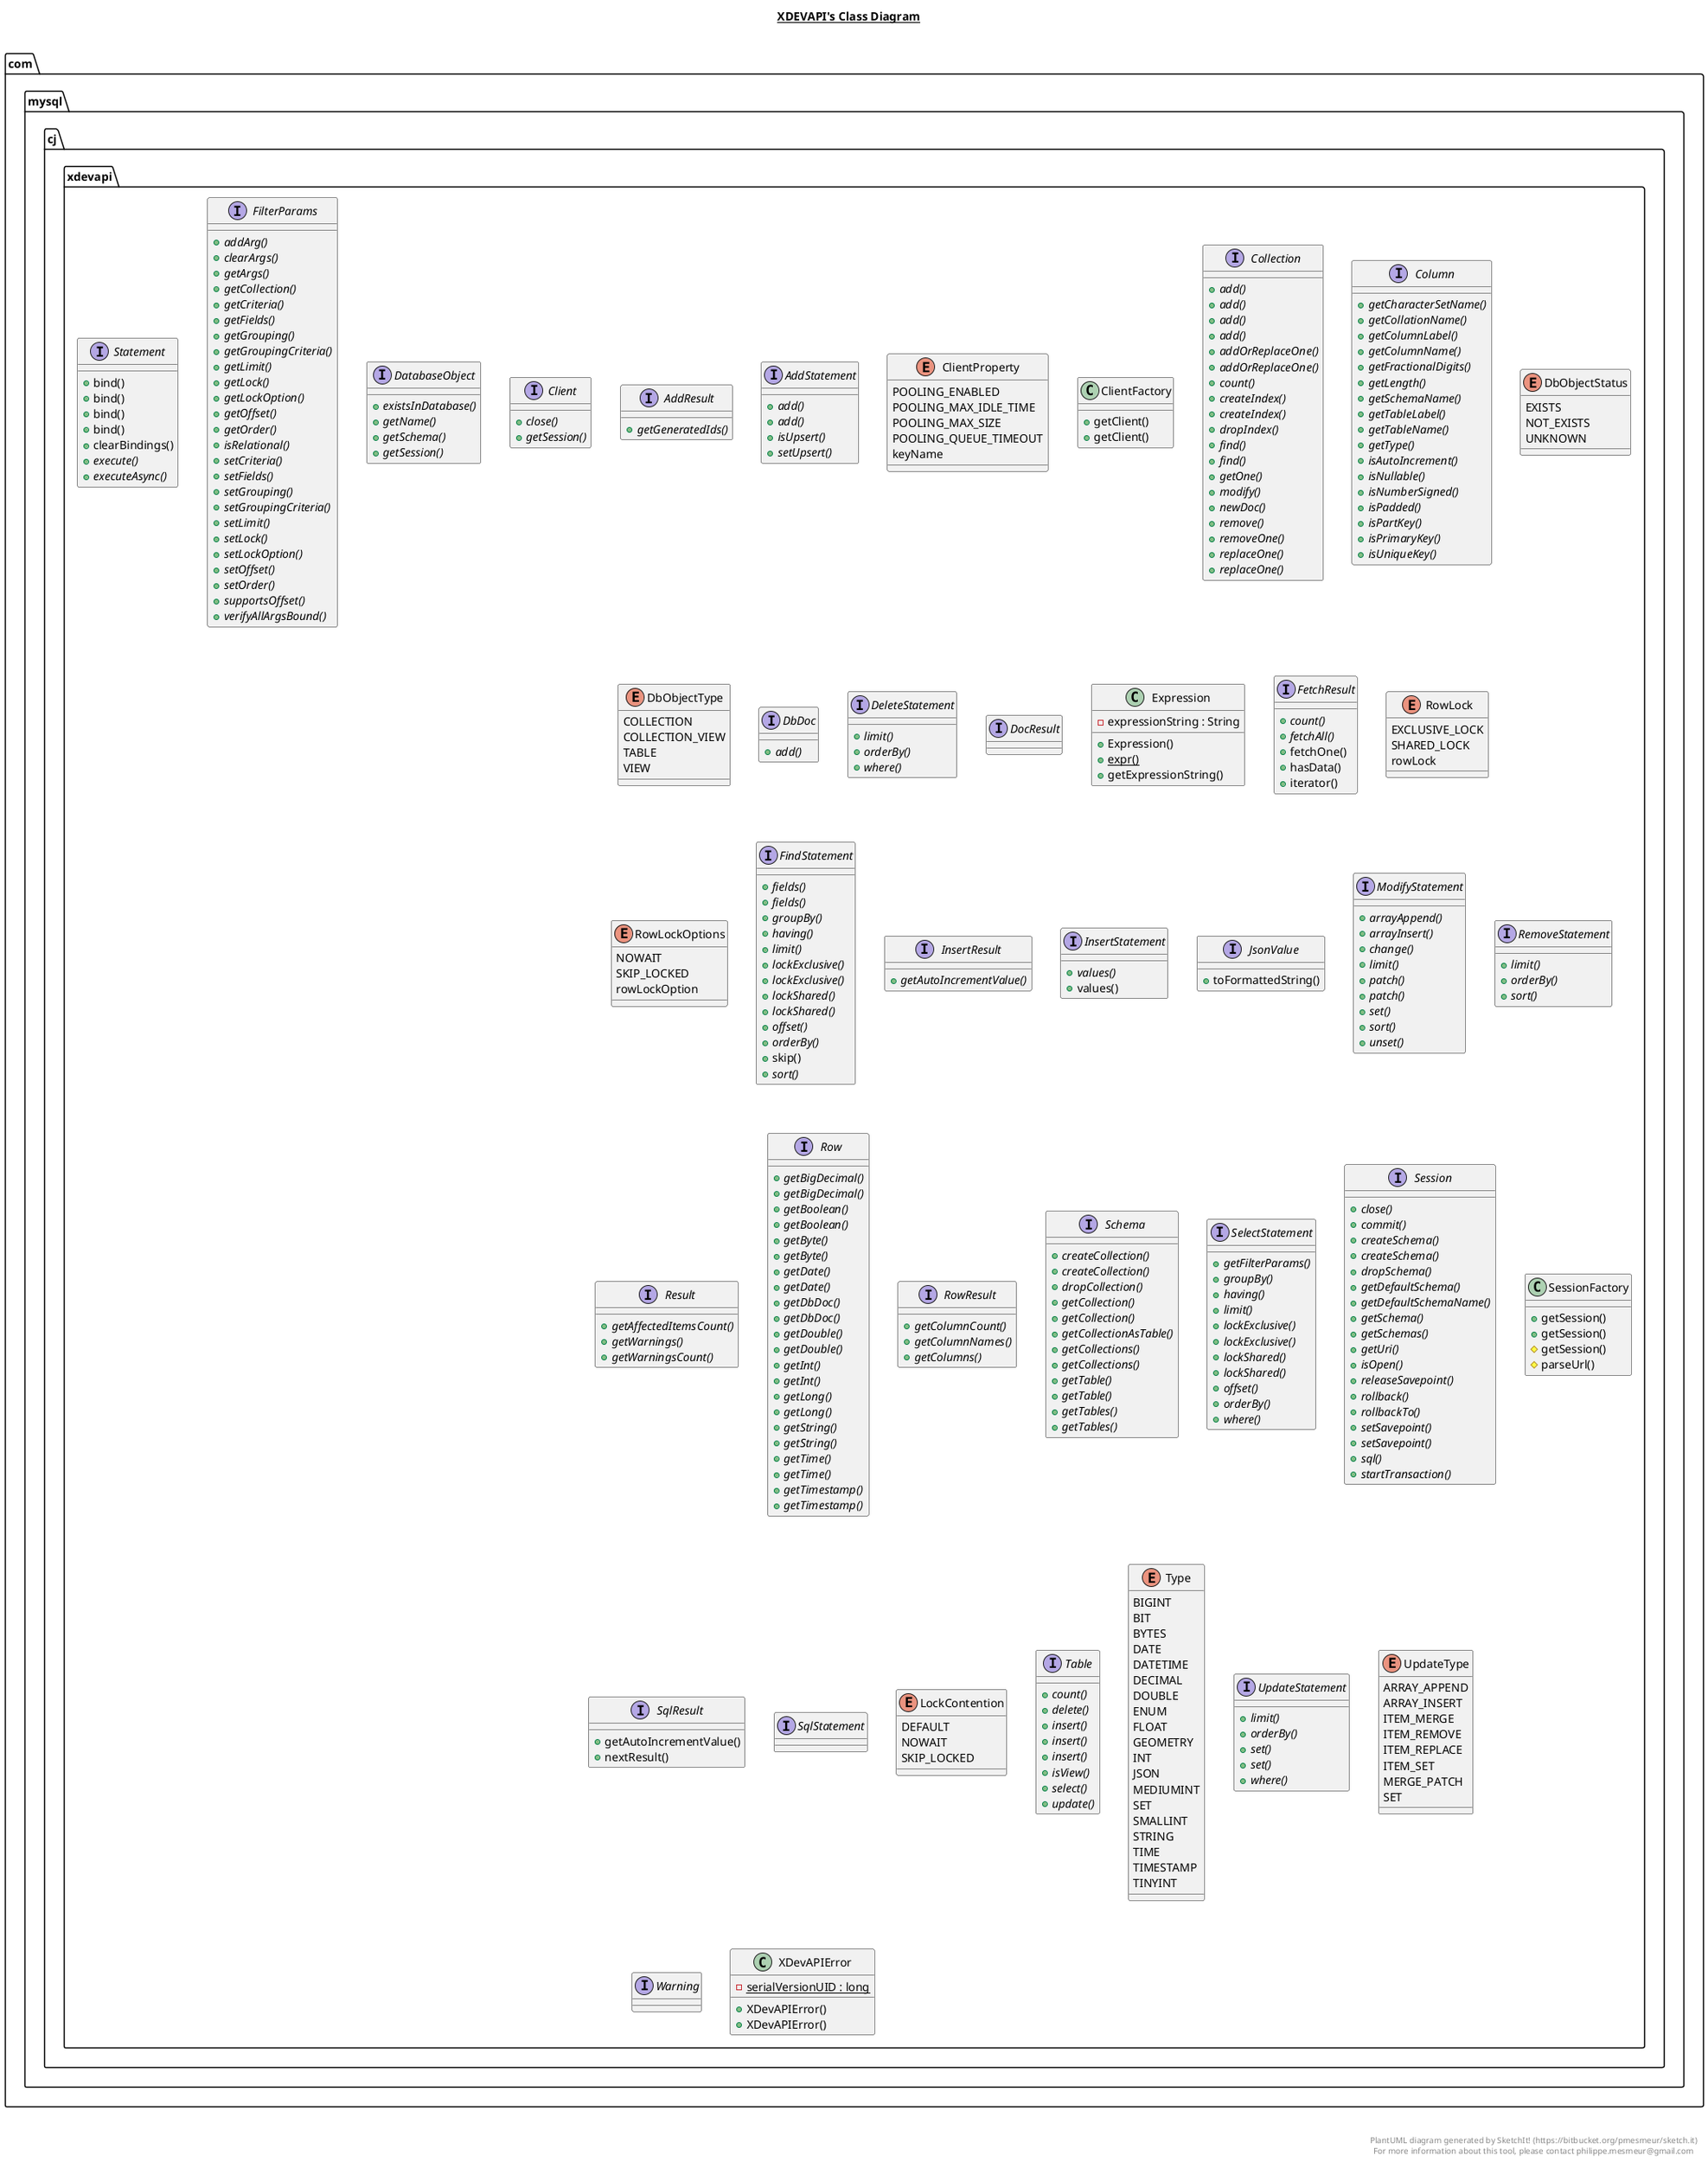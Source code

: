 @startuml

title __XDEVAPI's Class Diagram__\n

  namespace com.mysql.cj {
    namespace xdevapi {
      interface com.mysql.cj.xdevapi.AddResult {
          {abstract} + getGeneratedIds()
      }
    }
  }
  

  namespace com.mysql.cj {
    namespace xdevapi {
      interface com.mysql.cj.xdevapi.AddStatement {
          {abstract} + add()
          {abstract} + add()
          {abstract} + isUpsert()
          {abstract} + setUpsert()
      }
    }
  }
  

  namespace com.mysql.cj {
    namespace xdevapi {
      interface com.mysql.cj.xdevapi.Client {
          {abstract} + close()
          {abstract} + getSession()
      }
    }
  }
  

  namespace com.mysql.cj {
    namespace xdevapi {
      enum ClientProperty {
        POOLING_ENABLED
        POOLING_MAX_IDLE_TIME
        POOLING_MAX_SIZE
        POOLING_QUEUE_TIMEOUT
        keyName
      }
    }
  }
  

  namespace com.mysql.cj {
    namespace xdevapi {
      class com.mysql.cj.xdevapi.ClientFactory {
          + getClient()
          + getClient()
      }
    }
  }
  

  namespace com.mysql.cj {
    namespace xdevapi {
      interface com.mysql.cj.xdevapi.Collection {
          {abstract} + add()
          {abstract} + add()
          {abstract} + add()
          {abstract} + add()
          {abstract} + addOrReplaceOne()
          {abstract} + addOrReplaceOne()
          {abstract} + count()
          {abstract} + createIndex()
          {abstract} + createIndex()
          {abstract} + dropIndex()
          {abstract} + find()
          {abstract} + find()
          {abstract} + getOne()
          {abstract} + modify()
          {abstract} + newDoc()
          {abstract} + remove()
          {abstract} + removeOne()
          {abstract} + replaceOne()
          {abstract} + replaceOne()
      }
    }
  }
  

  namespace com.mysql.cj {
    namespace xdevapi {
      interface com.mysql.cj.xdevapi.Column {
          {abstract} + getCharacterSetName()
          {abstract} + getCollationName()
          {abstract} + getColumnLabel()
          {abstract} + getColumnName()
          {abstract} + getFractionalDigits()
          {abstract} + getLength()
          {abstract} + getSchemaName()
          {abstract} + getTableLabel()
          {abstract} + getTableName()
          {abstract} + getType()
          {abstract} + isAutoIncrement()
          {abstract} + isNullable()
          {abstract} + isNumberSigned()
          {abstract} + isPadded()
          {abstract} + isPartKey()
          {abstract} + isPrimaryKey()
          {abstract} + isUniqueKey()
      }
    }
  }
  

  namespace com.mysql.cj {
    namespace xdevapi {
      interface com.mysql.cj.xdevapi.DatabaseObject {
          {abstract} + existsInDatabase()
          {abstract} + getName()
          {abstract} + getSchema()
          {abstract} + getSession()
      }
    }
  }
  

  namespace com.mysql.cj {
    namespace xdevapi {
      enum DbObjectStatus {
        EXISTS
        NOT_EXISTS
        UNKNOWN
      }
    }
  }
  

  namespace com.mysql.cj {
    namespace xdevapi {
      enum DbObjectType {
        COLLECTION
        COLLECTION_VIEW
        TABLE
        VIEW
      }
    }
  }
  

  namespace com.mysql.cj {
    namespace xdevapi {
      interface com.mysql.cj.xdevapi.DbDoc {
          {abstract} + add()
      }
    }
  }
  

  namespace com.mysql.cj {
    namespace xdevapi {
      interface com.mysql.cj.xdevapi.DeleteStatement {
          {abstract} + limit()
          {abstract} + orderBy()
          {abstract} + where()
      }
    }
  }
  

  namespace com.mysql.cj {
    namespace xdevapi {
      interface com.mysql.cj.xdevapi.DocResult {
      }
    }
  }
  

  namespace com.mysql.cj {
    namespace xdevapi {
      class com.mysql.cj.xdevapi.Expression {
          - expressionString : String
          + Expression()
          {static} + expr()
          + getExpressionString()
      }
    }
  }
  

  namespace com.mysql.cj {
    namespace xdevapi {
      interface com.mysql.cj.xdevapi.FetchResult {
          {abstract} + count()
          {abstract} + fetchAll()
          + fetchOne()
          + hasData()
          + iterator()
      }
    }
  }
  

  namespace com.mysql.cj {
    namespace xdevapi {
      interface com.mysql.cj.xdevapi.FilterParams {
          {abstract} + addArg()
          {abstract} + clearArgs()
          {abstract} + getArgs()
          {abstract} + getCollection()
          {abstract} + getCriteria()
          {abstract} + getFields()
          {abstract} + getGrouping()
          {abstract} + getGroupingCriteria()
          {abstract} + getLimit()
          {abstract} + getLock()
          {abstract} + getLockOption()
          {abstract} + getOffset()
          {abstract} + getOrder()
          {abstract} + isRelational()
          {abstract} + setCriteria()
          {abstract} + setFields()
          {abstract} + setGrouping()
          {abstract} + setGroupingCriteria()
          {abstract} + setLimit()
          {abstract} + setLock()
          {abstract} + setLockOption()
          {abstract} + setOffset()
          {abstract} + setOrder()
          {abstract} + supportsOffset()
          {abstract} + verifyAllArgsBound()
      }
    }
  }
  

  namespace com.mysql.cj {
    namespace xdevapi {
      enum RowLock {
        EXCLUSIVE_LOCK
        SHARED_LOCK
        rowLock
      }
    }
  }
  

  namespace com.mysql.cj {
    namespace xdevapi {
      enum RowLockOptions {
        NOWAIT
        SKIP_LOCKED
        rowLockOption
      }
    }
  }
  

  namespace com.mysql.cj {
    namespace xdevapi {
      interface com.mysql.cj.xdevapi.FindStatement {
          {abstract} + fields()
          {abstract} + fields()
          {abstract} + groupBy()
          {abstract} + having()
          {abstract} + limit()
          {abstract} + lockExclusive()
          {abstract} + lockExclusive()
          {abstract} + lockShared()
          {abstract} + lockShared()
          {abstract} + offset()
          {abstract} + orderBy()
          + skip()
          {abstract} + sort()
      }
    }
  }
  

  namespace com.mysql.cj {
    namespace xdevapi {
      interface com.mysql.cj.xdevapi.InsertResult {
          {abstract} + getAutoIncrementValue()
      }
    }
  }
  

  namespace com.mysql.cj {
    namespace xdevapi {
      interface com.mysql.cj.xdevapi.InsertStatement {
          {abstract} + values()
          + values()
      }
    }
  }
  

  namespace com.mysql.cj {
    namespace xdevapi {
      interface com.mysql.cj.xdevapi.JsonValue {
          + toFormattedString()
      }
    }
  }
  

  namespace com.mysql.cj {
    namespace xdevapi {
      interface com.mysql.cj.xdevapi.ModifyStatement {
          {abstract} + arrayAppend()
          {abstract} + arrayInsert()
          {abstract} + change()
          {abstract} + limit()
          {abstract} + patch()
          {abstract} + patch()
          {abstract} + set()
          {abstract} + sort()
          {abstract} + unset()
      }
    }
  }
  

  namespace com.mysql.cj {
    namespace xdevapi {
      interface com.mysql.cj.xdevapi.RemoveStatement {
          {abstract} + limit()
          {abstract} + orderBy()
          {abstract} + sort()
      }
    }
  }
  

  namespace com.mysql.cj {
    namespace xdevapi {
      interface com.mysql.cj.xdevapi.Result {
          {abstract} + getAffectedItemsCount()
          {abstract} + getWarnings()
          {abstract} + getWarningsCount()
      }
    }
  }
  

  namespace com.mysql.cj {
    namespace xdevapi {
      interface com.mysql.cj.xdevapi.Row {
          {abstract} + getBigDecimal()
          {abstract} + getBigDecimal()
          {abstract} + getBoolean()
          {abstract} + getBoolean()
          {abstract} + getByte()
          {abstract} + getByte()
          {abstract} + getDate()
          {abstract} + getDate()
          {abstract} + getDbDoc()
          {abstract} + getDbDoc()
          {abstract} + getDouble()
          {abstract} + getDouble()
          {abstract} + getInt()
          {abstract} + getInt()
          {abstract} + getLong()
          {abstract} + getLong()
          {abstract} + getString()
          {abstract} + getString()
          {abstract} + getTime()
          {abstract} + getTime()
          {abstract} + getTimestamp()
          {abstract} + getTimestamp()
      }
    }
  }
  

  namespace com.mysql.cj {
    namespace xdevapi {
      interface com.mysql.cj.xdevapi.RowResult {
          {abstract} + getColumnCount()
          {abstract} + getColumnNames()
          {abstract} + getColumns()
      }
    }
  }
  

  namespace com.mysql.cj {
    namespace xdevapi {
      interface com.mysql.cj.xdevapi.Schema {
          {abstract} + createCollection()
          {abstract} + createCollection()
          {abstract} + dropCollection()
          {abstract} + getCollection()
          {abstract} + getCollection()
          {abstract} + getCollectionAsTable()
          {abstract} + getCollections()
          {abstract} + getCollections()
          {abstract} + getTable()
          {abstract} + getTable()
          {abstract} + getTables()
          {abstract} + getTables()
      }
    }
  }
  

  namespace com.mysql.cj {
    namespace xdevapi {
      interface com.mysql.cj.xdevapi.SelectStatement {
          {abstract} + getFilterParams()
          {abstract} + groupBy()
          {abstract} + having()
          {abstract} + limit()
          {abstract} + lockExclusive()
          {abstract} + lockExclusive()
          {abstract} + lockShared()
          {abstract} + lockShared()
          {abstract} + offset()
          {abstract} + orderBy()
          {abstract} + where()
      }
    }
  }
  

  namespace com.mysql.cj {
    namespace xdevapi {
      interface com.mysql.cj.xdevapi.Session {
          {abstract} + close()
          {abstract} + commit()
          {abstract} + createSchema()
          {abstract} + createSchema()
          {abstract} + dropSchema()
          {abstract} + getDefaultSchema()
          {abstract} + getDefaultSchemaName()
          {abstract} + getSchema()
          {abstract} + getSchemas()
          {abstract} + getUri()
          {abstract} + isOpen()
          {abstract} + releaseSavepoint()
          {abstract} + rollback()
          {abstract} + rollbackTo()
          {abstract} + setSavepoint()
          {abstract} + setSavepoint()
          {abstract} + sql()
          {abstract} + startTransaction()
      }
    }
  }
  

  namespace com.mysql.cj {
    namespace xdevapi {
      class com.mysql.cj.xdevapi.SessionFactory {
          + getSession()
          + getSession()
          # getSession()
          # parseUrl()
      }
    }
  }
  

  namespace com.mysql.cj {
    namespace xdevapi {
      interface com.mysql.cj.xdevapi.SqlResult {
          + getAutoIncrementValue()
          + nextResult()
      }
    }
  }
  

  namespace com.mysql.cj {
    namespace xdevapi {
      interface com.mysql.cj.xdevapi.SqlStatement {
      }
    }
  }
  

  namespace com.mysql.cj {
    namespace xdevapi {
      interface com.mysql.cj.xdevapi.Statement {
          + bind()
          + bind()
          + bind()
          + bind()
          + clearBindings()
          {abstract} + execute()
          {abstract} + executeAsync()
      }
    }
  }
  

  namespace com.mysql.cj {
    namespace xdevapi {
      enum LockContention {
        DEFAULT
        NOWAIT
        SKIP_LOCKED
      }
    }
  }
  

  namespace com.mysql.cj {
    namespace xdevapi {
      interface com.mysql.cj.xdevapi.Table {
          {abstract} + count()
          {abstract} + delete()
          {abstract} + insert()
          {abstract} + insert()
          {abstract} + insert()
          {abstract} + isView()
          {abstract} + select()
          {abstract} + update()
      }
    }
  }
  

  namespace com.mysql.cj {
    namespace xdevapi {
      enum Type {
        BIGINT
        BIT
        BYTES
        DATE
        DATETIME
        DECIMAL
        DOUBLE
        ENUM
        FLOAT
        GEOMETRY
        INT
        JSON
        MEDIUMINT
        SET
        SMALLINT
        STRING
        TIME
        TIMESTAMP
        TINYINT
      }
    }
  }
  

  namespace com.mysql.cj {
    namespace xdevapi {
      interface com.mysql.cj.xdevapi.UpdateStatement {
          {abstract} + limit()
          {abstract} + orderBy()
          {abstract} + set()
          {abstract} + set()
          {abstract} + where()
      }
    }
  }
  

  namespace com.mysql.cj {
    namespace xdevapi {
      enum UpdateType {
        ARRAY_APPEND
        ARRAY_INSERT
        ITEM_MERGE
        ITEM_REMOVE
        ITEM_REPLACE
        ITEM_SET
        MERGE_PATCH
        SET
      }
    }
  }
  

  namespace com.mysql.cj {
    namespace xdevapi {
      interface com.mysql.cj.xdevapi.Warning {
      }
    }
  }
  

  namespace com.mysql.cj {
    namespace xdevapi {
      class com.mysql.cj.xdevapi.XDevAPIError {
          {static} - serialVersionUID : long
          + XDevAPIError()
          + XDevAPIError()
      }
    }
  }
  

  com.mysql.cj.xdevapi.Client +-down- com.mysql.cj.xdevapi.Client.ClientProperty
  com.mysql.cj.xdevapi.DatabaseObject +-down- com.mysql.cj.xdevapi.DatabaseObject.DbObjectStatus
  com.mysql.cj.xdevapi.DatabaseObject +-down- com.mysql.cj.xdevapi.DatabaseObject.DbObjectType
  com.mysql.cj.xdevapi.FilterParams +-down- com.mysql.cj.xdevapi.FilterParams.RowLock
  com.mysql.cj.xdevapi.FilterParams +-down- com.mysql.cj.xdevapi.FilterParams.RowLockOptions
  com.mysql.cj.xdevapi.Statement +-down- com.mysql.cj.xdevapi.Statement.LockContention


right footer


PlantUML diagram generated by SketchIt! (https://bitbucket.org/pmesmeur/sketch.it)
For more information about this tool, please contact philippe.mesmeur@gmail.com
endfooter

@enduml

